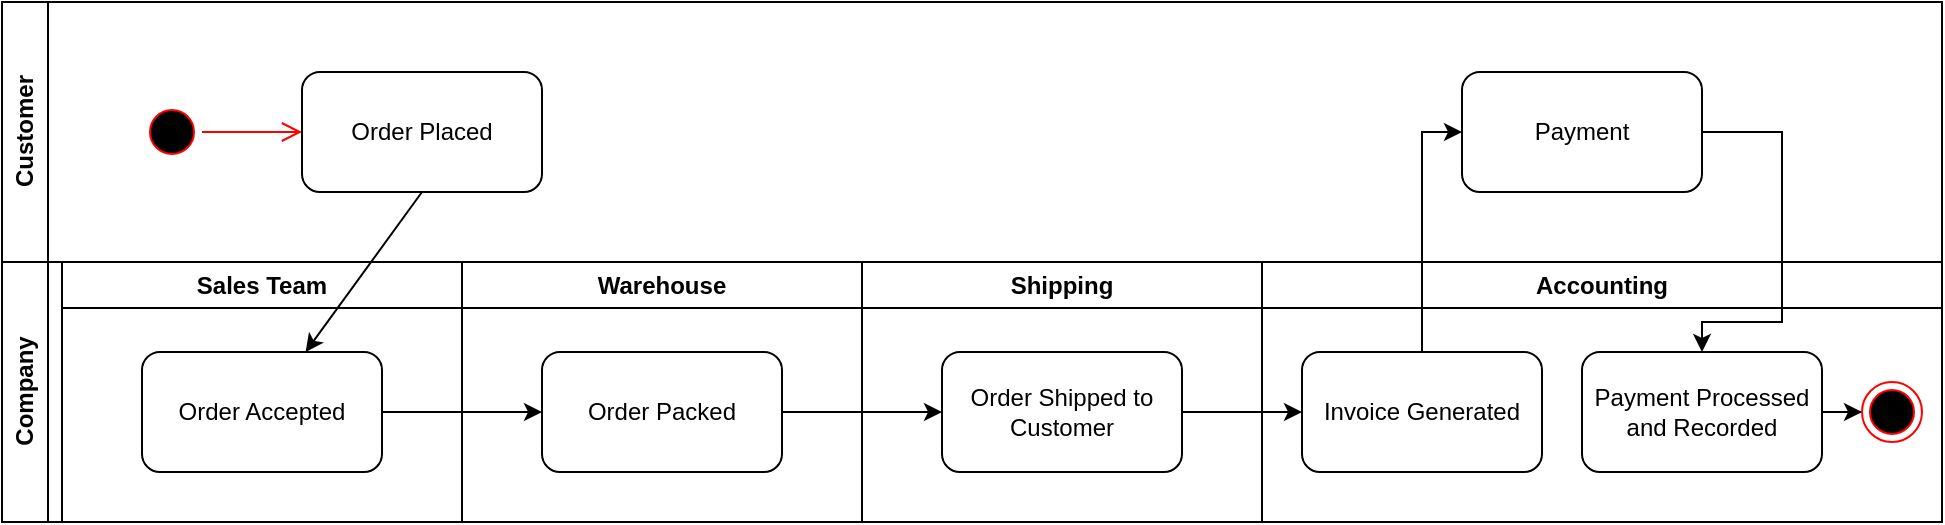 <mxfile version="22.0.3" type="github">
  <diagram name="Page-1" id="WGMf3Dt07lNfq2Go203c">
    <mxGraphModel dx="900" dy="589" grid="1" gridSize="10" guides="1" tooltips="1" connect="1" arrows="1" fold="1" page="1" pageScale="1" pageWidth="850" pageHeight="1100" math="0" shadow="0">
      <root>
        <mxCell id="0" />
        <mxCell id="1" parent="0" />
        <mxCell id="4EAs714FB7FkK1o6Godd-6" value="&lt;div&gt;Customer&lt;/div&gt;" style="swimlane;horizontal=0;whiteSpace=wrap;html=1;" vertex="1" parent="1">
          <mxGeometry x="80" y="120" width="970" height="130" as="geometry" />
        </mxCell>
        <mxCell id="4EAs714FB7FkK1o6Godd-1" value="" style="ellipse;html=1;shape=startState;fillColor=#000000;strokeColor=#ff0000;" vertex="1" parent="4EAs714FB7FkK1o6Godd-6">
          <mxGeometry x="70" y="50" width="30" height="30" as="geometry" />
        </mxCell>
        <mxCell id="4EAs714FB7FkK1o6Godd-2" value="" style="edgeStyle=orthogonalEdgeStyle;html=1;verticalAlign=bottom;endArrow=open;endSize=8;strokeColor=#ff0000;rounded=0;" edge="1" source="4EAs714FB7FkK1o6Godd-1" parent="4EAs714FB7FkK1o6Godd-6" target="4EAs714FB7FkK1o6Godd-3">
          <mxGeometry relative="1" as="geometry">
            <mxPoint x="150" y="65" as="targetPoint" />
          </mxGeometry>
        </mxCell>
        <mxCell id="4EAs714FB7FkK1o6Godd-3" value="&lt;div&gt;Order Placed&lt;/div&gt;" style="rounded=1;whiteSpace=wrap;html=1;" vertex="1" parent="4EAs714FB7FkK1o6Godd-6">
          <mxGeometry x="150" y="35" width="120" height="60" as="geometry" />
        </mxCell>
        <mxCell id="4EAs714FB7FkK1o6Godd-22" value="Payment" style="whiteSpace=wrap;html=1;rounded=1;" vertex="1" parent="4EAs714FB7FkK1o6Godd-6">
          <mxGeometry x="730" y="35" width="120" height="60" as="geometry" />
        </mxCell>
        <mxCell id="4EAs714FB7FkK1o6Godd-7" value="Company" style="swimlane;horizontal=0;whiteSpace=wrap;html=1;" vertex="1" parent="1">
          <mxGeometry x="80" y="250" width="970" height="130" as="geometry" />
        </mxCell>
        <mxCell id="4EAs714FB7FkK1o6Godd-11" value="" style="edgeStyle=orthogonalEdgeStyle;rounded=0;orthogonalLoop=1;jettySize=auto;html=1;" edge="1" parent="4EAs714FB7FkK1o6Godd-7" source="4EAs714FB7FkK1o6Godd-9" target="4EAs714FB7FkK1o6Godd-10">
          <mxGeometry relative="1" as="geometry" />
        </mxCell>
        <mxCell id="4EAs714FB7FkK1o6Godd-13" value="" style="edgeStyle=orthogonalEdgeStyle;rounded=0;orthogonalLoop=1;jettySize=auto;html=1;" edge="1" parent="4EAs714FB7FkK1o6Godd-7" source="4EAs714FB7FkK1o6Godd-10" target="4EAs714FB7FkK1o6Godd-12">
          <mxGeometry relative="1" as="geometry" />
        </mxCell>
        <mxCell id="4EAs714FB7FkK1o6Godd-14" value="Sales Team" style="swimlane;whiteSpace=wrap;html=1;" vertex="1" parent="4EAs714FB7FkK1o6Godd-7">
          <mxGeometry x="30" width="200" height="130" as="geometry" />
        </mxCell>
        <mxCell id="4EAs714FB7FkK1o6Godd-9" value="Order Accepted" style="rounded=1;whiteSpace=wrap;html=1;" vertex="1" parent="4EAs714FB7FkK1o6Godd-14">
          <mxGeometry x="40" y="45" width="120" height="60" as="geometry" />
        </mxCell>
        <mxCell id="4EAs714FB7FkK1o6Godd-16" value="Warehouse" style="swimlane;whiteSpace=wrap;html=1;" vertex="1" parent="4EAs714FB7FkK1o6Godd-7">
          <mxGeometry x="230" width="200" height="130" as="geometry" />
        </mxCell>
        <mxCell id="4EAs714FB7FkK1o6Godd-10" value="Order Packed" style="whiteSpace=wrap;html=1;rounded=1;" vertex="1" parent="4EAs714FB7FkK1o6Godd-16">
          <mxGeometry x="40" y="45" width="120" height="60" as="geometry" />
        </mxCell>
        <mxCell id="4EAs714FB7FkK1o6Godd-17" value="Shipping" style="swimlane;whiteSpace=wrap;html=1;" vertex="1" parent="4EAs714FB7FkK1o6Godd-7">
          <mxGeometry x="430" width="200" height="130" as="geometry" />
        </mxCell>
        <mxCell id="4EAs714FB7FkK1o6Godd-12" value="Order Shipped to Customer" style="whiteSpace=wrap;html=1;rounded=1;" vertex="1" parent="4EAs714FB7FkK1o6Godd-17">
          <mxGeometry x="40" y="45" width="120" height="60" as="geometry" />
        </mxCell>
        <mxCell id="4EAs714FB7FkK1o6Godd-19" value="Accounting" style="swimlane;whiteSpace=wrap;html=1;" vertex="1" parent="4EAs714FB7FkK1o6Godd-7">
          <mxGeometry x="630" width="340" height="130" as="geometry" />
        </mxCell>
        <mxCell id="4EAs714FB7FkK1o6Godd-20" value="Invoice Generated" style="whiteSpace=wrap;html=1;rounded=1;" vertex="1" parent="4EAs714FB7FkK1o6Godd-19">
          <mxGeometry x="20" y="45" width="120" height="60" as="geometry" />
        </mxCell>
        <mxCell id="4EAs714FB7FkK1o6Godd-27" value="" style="edgeStyle=orthogonalEdgeStyle;rounded=0;orthogonalLoop=1;jettySize=auto;html=1;" edge="1" parent="4EAs714FB7FkK1o6Godd-19" source="4EAs714FB7FkK1o6Godd-24" target="4EAs714FB7FkK1o6Godd-26">
          <mxGeometry relative="1" as="geometry" />
        </mxCell>
        <mxCell id="4EAs714FB7FkK1o6Godd-24" value="Payment Processed and Recorded" style="whiteSpace=wrap;html=1;rounded=1;" vertex="1" parent="4EAs714FB7FkK1o6Godd-19">
          <mxGeometry x="160" y="45" width="120" height="60" as="geometry" />
        </mxCell>
        <mxCell id="4EAs714FB7FkK1o6Godd-26" value="" style="ellipse;html=1;shape=endState;fillColor=#000000;strokeColor=#ff0000;" vertex="1" parent="4EAs714FB7FkK1o6Godd-19">
          <mxGeometry x="300" y="60" width="30" height="30" as="geometry" />
        </mxCell>
        <mxCell id="4EAs714FB7FkK1o6Godd-21" value="" style="edgeStyle=orthogonalEdgeStyle;rounded=0;orthogonalLoop=1;jettySize=auto;html=1;" edge="1" parent="4EAs714FB7FkK1o6Godd-7" source="4EAs714FB7FkK1o6Godd-12" target="4EAs714FB7FkK1o6Godd-20">
          <mxGeometry relative="1" as="geometry" />
        </mxCell>
        <mxCell id="4EAs714FB7FkK1o6Godd-8" value="" style="endArrow=classic;html=1;rounded=0;exitX=0.5;exitY=1;exitDx=0;exitDy=0;" edge="1" parent="1" source="4EAs714FB7FkK1o6Godd-3" target="4EAs714FB7FkK1o6Godd-9">
          <mxGeometry width="50" height="50" relative="1" as="geometry">
            <mxPoint x="370" y="200" as="sourcePoint" />
            <mxPoint x="260" y="320" as="targetPoint" />
          </mxGeometry>
        </mxCell>
        <mxCell id="4EAs714FB7FkK1o6Godd-23" value="" style="edgeStyle=orthogonalEdgeStyle;rounded=0;orthogonalLoop=1;jettySize=auto;html=1;entryX=0;entryY=0.5;entryDx=0;entryDy=0;" edge="1" parent="1" source="4EAs714FB7FkK1o6Godd-20" target="4EAs714FB7FkK1o6Godd-22">
          <mxGeometry relative="1" as="geometry">
            <Array as="points">
              <mxPoint x="790" y="185" />
            </Array>
          </mxGeometry>
        </mxCell>
        <mxCell id="4EAs714FB7FkK1o6Godd-25" value="" style="edgeStyle=orthogonalEdgeStyle;rounded=0;orthogonalLoop=1;jettySize=auto;html=1;" edge="1" parent="1" source="4EAs714FB7FkK1o6Godd-22" target="4EAs714FB7FkK1o6Godd-24">
          <mxGeometry relative="1" as="geometry">
            <Array as="points">
              <mxPoint x="970" y="185" />
              <mxPoint x="970" y="280" />
              <mxPoint x="930" y="280" />
            </Array>
          </mxGeometry>
        </mxCell>
      </root>
    </mxGraphModel>
  </diagram>
</mxfile>
